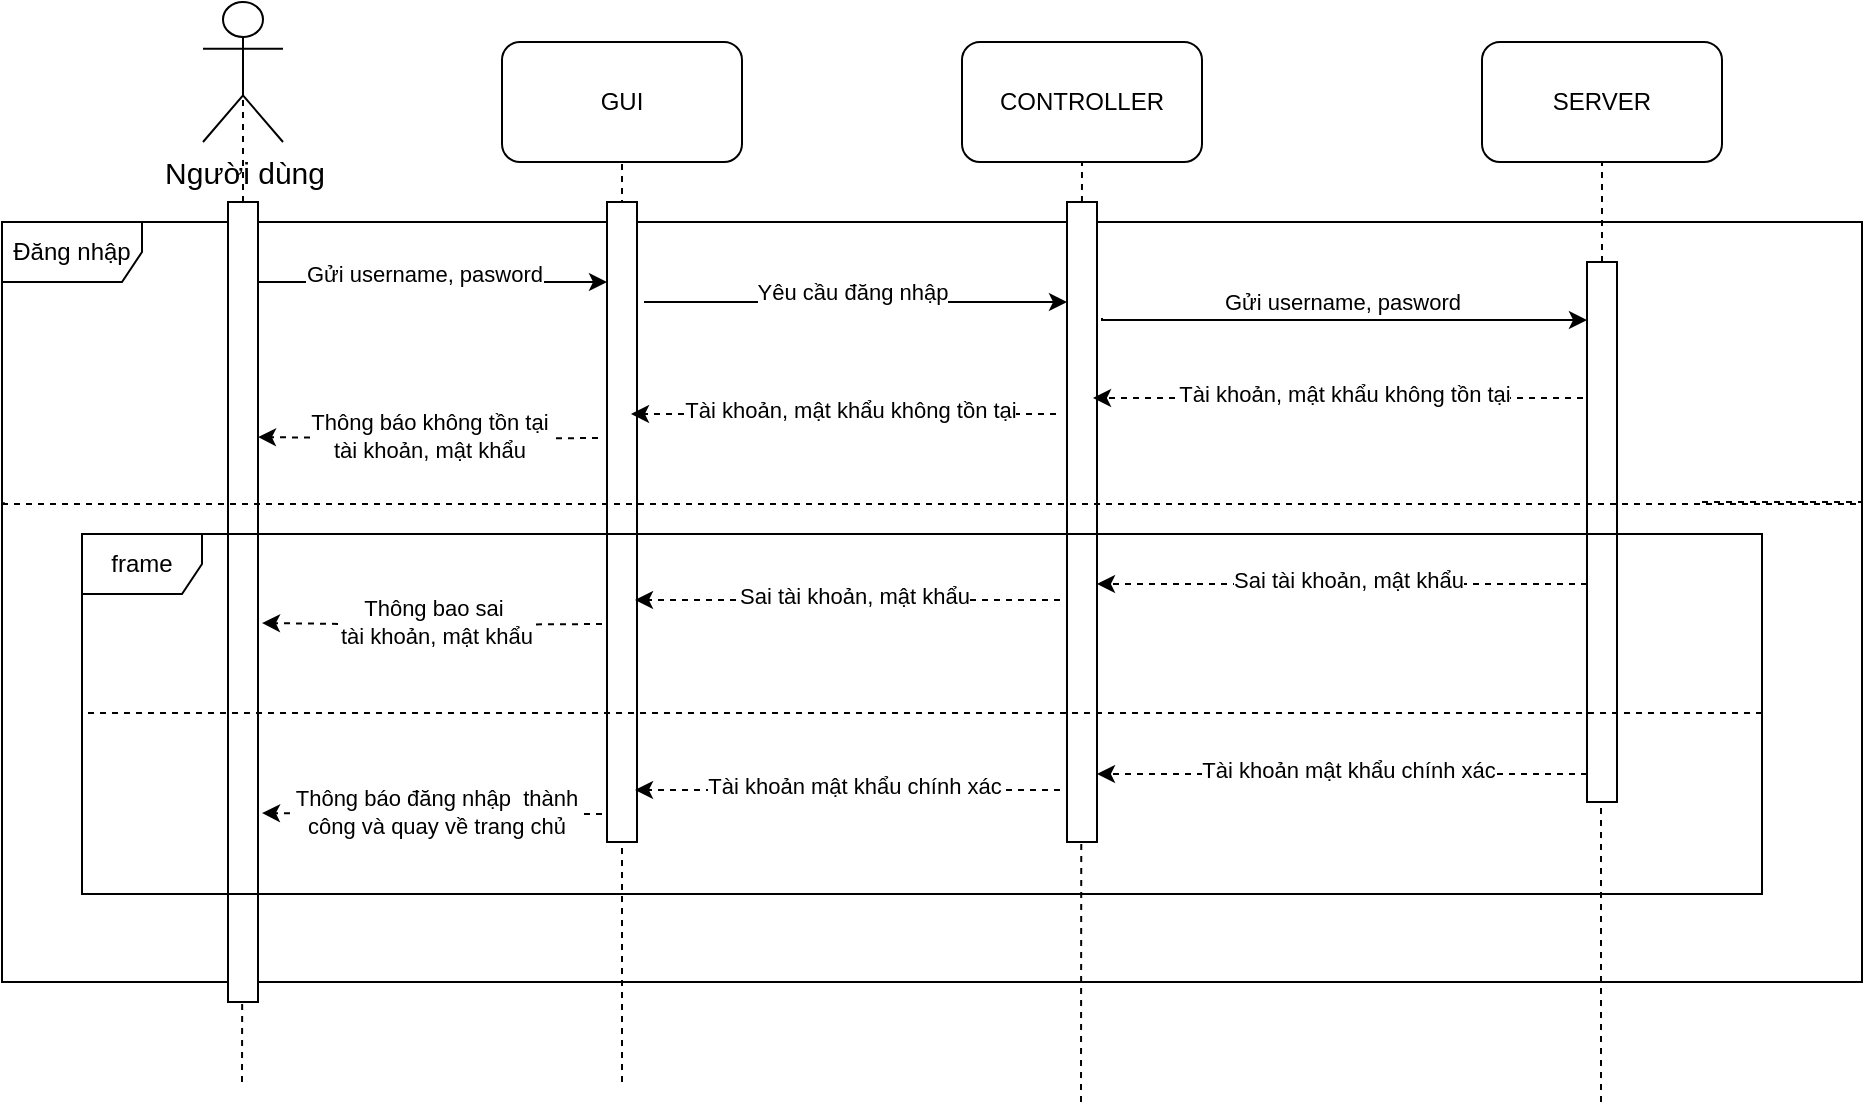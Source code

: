 <mxfile version="24.0.4" type="device">
  <diagram name="Page-1" id="prusZaLLIF9cg53aOoqo">
    <mxGraphModel dx="2284" dy="836" grid="1" gridSize="10" guides="1" tooltips="1" connect="1" arrows="1" fold="1" page="1" pageScale="1" pageWidth="850" pageHeight="1100" math="0" shadow="0">
      <root>
        <mxCell id="0" />
        <mxCell id="1" parent="0" />
        <mxCell id="zmVqj1DKt-LBbQfouzSs-1" value="&lt;font style=&quot;font-size: 15px;&quot;&gt;Người dùng&lt;/font&gt;" style="shape=umlActor;verticalLabelPosition=bottom;verticalAlign=top;html=1;outlineConnect=0;" vertex="1" parent="1">
          <mxGeometry x="30.5" y="10" width="40" height="70" as="geometry" />
        </mxCell>
        <mxCell id="zmVqj1DKt-LBbQfouzSs-2" value="GUI" style="rounded=1;whiteSpace=wrap;html=1;" vertex="1" parent="1">
          <mxGeometry x="180" y="30" width="120" height="60" as="geometry" />
        </mxCell>
        <mxCell id="zmVqj1DKt-LBbQfouzSs-3" value="CONTROLLER" style="rounded=1;whiteSpace=wrap;html=1;" vertex="1" parent="1">
          <mxGeometry x="410" y="30" width="120" height="60" as="geometry" />
        </mxCell>
        <mxCell id="zmVqj1DKt-LBbQfouzSs-4" value="SERVER" style="rounded=1;whiteSpace=wrap;html=1;" vertex="1" parent="1">
          <mxGeometry x="670" y="30" width="120" height="60" as="geometry" />
        </mxCell>
        <mxCell id="zmVqj1DKt-LBbQfouzSs-7" value="" style="endArrow=none;dashed=1;html=1;rounded=0;entryX=0.5;entryY=0.5;entryDx=0;entryDy=0;entryPerimeter=0;" edge="1" parent="1" source="zmVqj1DKt-LBbQfouzSs-14" target="zmVqj1DKt-LBbQfouzSs-1">
          <mxGeometry width="50" height="50" relative="1" as="geometry">
            <mxPoint x="50" y="550" as="sourcePoint" />
            <mxPoint x="70" y="180" as="targetPoint" />
          </mxGeometry>
        </mxCell>
        <mxCell id="zmVqj1DKt-LBbQfouzSs-9" value="" style="endArrow=none;dashed=1;html=1;rounded=0;entryX=0.5;entryY=1;entryDx=0;entryDy=0;" edge="1" parent="1" target="zmVqj1DKt-LBbQfouzSs-2">
          <mxGeometry width="50" height="50" relative="1" as="geometry">
            <mxPoint x="240" y="550" as="sourcePoint" />
            <mxPoint x="239.5" y="100" as="targetPoint" />
          </mxGeometry>
        </mxCell>
        <mxCell id="zmVqj1DKt-LBbQfouzSs-10" value="" style="endArrow=none;dashed=1;html=1;rounded=0;entryX=0.5;entryY=1;entryDx=0;entryDy=0;" edge="1" parent="1" target="zmVqj1DKt-LBbQfouzSs-3">
          <mxGeometry width="50" height="50" relative="1" as="geometry">
            <mxPoint x="469.5" y="560" as="sourcePoint" />
            <mxPoint x="469.5" y="100" as="targetPoint" />
          </mxGeometry>
        </mxCell>
        <mxCell id="zmVqj1DKt-LBbQfouzSs-11" value="" style="endArrow=none;dashed=1;html=1;rounded=0;" edge="1" parent="1" source="zmVqj1DKt-LBbQfouzSs-18" target="zmVqj1DKt-LBbQfouzSs-4">
          <mxGeometry width="50" height="50" relative="1" as="geometry">
            <mxPoint x="729.5" y="560" as="sourcePoint" />
            <mxPoint x="730" y="90" as="targetPoint" />
          </mxGeometry>
        </mxCell>
        <mxCell id="zmVqj1DKt-LBbQfouzSs-13" value="Đăng nhập" style="shape=umlFrame;whiteSpace=wrap;html=1;pointerEvents=0;width=70;height=30;" vertex="1" parent="1">
          <mxGeometry x="-70" y="120" width="930" height="380" as="geometry" />
        </mxCell>
        <mxCell id="zmVqj1DKt-LBbQfouzSs-15" value="" style="endArrow=none;dashed=1;html=1;rounded=0;entryX=0.5;entryY=0.5;entryDx=0;entryDy=0;entryPerimeter=0;" edge="1" parent="1" target="zmVqj1DKt-LBbQfouzSs-14">
          <mxGeometry width="50" height="50" relative="1" as="geometry">
            <mxPoint x="50" y="550" as="sourcePoint" />
            <mxPoint x="50" y="55" as="targetPoint" />
          </mxGeometry>
        </mxCell>
        <mxCell id="zmVqj1DKt-LBbQfouzSs-20" style="edgeStyle=orthogonalEdgeStyle;rounded=0;orthogonalLoop=1;jettySize=auto;html=1;curved=0;horizontal=1;verticalAlign=top;" edge="1" parent="1">
          <mxGeometry relative="1" as="geometry">
            <mxPoint x="58" y="150" as="sourcePoint" />
            <mxPoint x="232.5" y="150" as="targetPoint" />
          </mxGeometry>
        </mxCell>
        <mxCell id="zmVqj1DKt-LBbQfouzSs-23" value="Gửi username, pasword" style="edgeLabel;html=1;align=center;verticalAlign=middle;resizable=0;points=[];" vertex="1" connectable="0" parent="zmVqj1DKt-LBbQfouzSs-20">
          <mxGeometry x="-0.049" y="4" relative="1" as="geometry">
            <mxPoint as="offset" />
          </mxGeometry>
        </mxCell>
        <mxCell id="zmVqj1DKt-LBbQfouzSs-14" value="" style="html=1;points=[[0,0,0,0,5],[0,1,0,0,-5],[1,0,0,0,5],[1,1,0,0,-5]];perimeter=orthogonalPerimeter;outlineConnect=0;targetShapes=umlLifeline;portConstraint=eastwest;newEdgeStyle={&quot;curved&quot;:0,&quot;rounded&quot;:0};" vertex="1" parent="1">
          <mxGeometry x="43" y="110" width="15" height="400" as="geometry" />
        </mxCell>
        <mxCell id="zmVqj1DKt-LBbQfouzSs-16" value="" style="html=1;points=[[0,0,0,0,5],[0,1,0,0,-5],[1,0,0,0,5],[1,1,0,0,-5]];perimeter=orthogonalPerimeter;outlineConnect=0;targetShapes=umlLifeline;portConstraint=eastwest;newEdgeStyle={&quot;curved&quot;:0,&quot;rounded&quot;:0};" vertex="1" parent="1">
          <mxGeometry x="232.5" y="110" width="15" height="320" as="geometry" />
        </mxCell>
        <mxCell id="zmVqj1DKt-LBbQfouzSs-17" value="" style="html=1;points=[[0,0,0,0,5],[0,1,0,0,-5],[1,0,0,0,5],[1,1,0,0,-5]];perimeter=orthogonalPerimeter;outlineConnect=0;targetShapes=umlLifeline;portConstraint=eastwest;newEdgeStyle={&quot;curved&quot;:0,&quot;rounded&quot;:0};" vertex="1" parent="1">
          <mxGeometry x="462.5" y="110" width="15" height="320" as="geometry" />
        </mxCell>
        <mxCell id="zmVqj1DKt-LBbQfouzSs-19" value="" style="endArrow=none;dashed=1;html=1;rounded=0;" edge="1" parent="1" target="zmVqj1DKt-LBbQfouzSs-18">
          <mxGeometry width="50" height="50" relative="1" as="geometry">
            <mxPoint x="729.5" y="560" as="sourcePoint" />
            <mxPoint x="730" y="90" as="targetPoint" />
          </mxGeometry>
        </mxCell>
        <mxCell id="zmVqj1DKt-LBbQfouzSs-18" value="" style="html=1;points=[[0,0,0,0,5],[0,1,0,0,-5],[1,0,0,0,5],[1,1,0,0,-5]];perimeter=orthogonalPerimeter;outlineConnect=0;targetShapes=umlLifeline;portConstraint=eastwest;newEdgeStyle={&quot;curved&quot;:0,&quot;rounded&quot;:0};" vertex="1" parent="1">
          <mxGeometry x="722.5" y="140" width="15" height="270" as="geometry" />
        </mxCell>
        <mxCell id="zmVqj1DKt-LBbQfouzSs-21" style="edgeStyle=orthogonalEdgeStyle;rounded=0;orthogonalLoop=1;jettySize=auto;html=1;curved=0;" edge="1" parent="1" target="zmVqj1DKt-LBbQfouzSs-17">
          <mxGeometry relative="1" as="geometry">
            <mxPoint x="251" y="160" as="sourcePoint" />
            <mxPoint x="425.5" y="160" as="targetPoint" />
            <Array as="points">
              <mxPoint x="300" y="160" />
              <mxPoint x="300" y="160" />
            </Array>
          </mxGeometry>
        </mxCell>
        <mxCell id="zmVqj1DKt-LBbQfouzSs-26" value="Yêu cầu đăng nhập" style="edgeLabel;html=1;align=center;verticalAlign=middle;resizable=0;points=[];" vertex="1" connectable="0" parent="zmVqj1DKt-LBbQfouzSs-21">
          <mxGeometry x="-0.017" y="-1" relative="1" as="geometry">
            <mxPoint y="-6" as="offset" />
          </mxGeometry>
        </mxCell>
        <mxCell id="zmVqj1DKt-LBbQfouzSs-22" style="edgeStyle=orthogonalEdgeStyle;rounded=0;orthogonalLoop=1;jettySize=auto;html=1;curved=0;" edge="1" parent="1">
          <mxGeometry relative="1" as="geometry">
            <mxPoint x="480" y="168" as="sourcePoint" />
            <mxPoint x="722.5" y="169" as="targetPoint" />
            <Array as="points">
              <mxPoint x="480" y="169" />
            </Array>
          </mxGeometry>
        </mxCell>
        <mxCell id="zmVqj1DKt-LBbQfouzSs-28" value="Gửi username, pasword" style="edgeLabel;html=1;align=center;verticalAlign=middle;resizable=0;points=[];" vertex="1" connectable="0" parent="1">
          <mxGeometry x="600" y="160" as="geometry" />
        </mxCell>
        <mxCell id="zmVqj1DKt-LBbQfouzSs-57" value="" style="group" vertex="1" connectable="0" parent="1">
          <mxGeometry x="-30" y="276" width="840" height="180" as="geometry" />
        </mxCell>
        <mxCell id="zmVqj1DKt-LBbQfouzSs-29" style="edgeStyle=orthogonalEdgeStyle;rounded=0;orthogonalLoop=1;jettySize=auto;html=1;curved=0;dashed=1;" edge="1" parent="zmVqj1DKt-LBbQfouzSs-57">
          <mxGeometry relative="1" as="geometry">
            <mxPoint x="752.5" y="25" as="sourcePoint" />
            <mxPoint x="507.5" y="25" as="targetPoint" />
          </mxGeometry>
        </mxCell>
        <mxCell id="zmVqj1DKt-LBbQfouzSs-30" value="Sai tài khoản, mật khẩu" style="edgeLabel;html=1;align=center;verticalAlign=middle;resizable=0;points=[];" vertex="1" connectable="0" parent="zmVqj1DKt-LBbQfouzSs-29">
          <mxGeometry x="-0.016" y="-2" relative="1" as="geometry">
            <mxPoint x="1" as="offset" />
          </mxGeometry>
        </mxCell>
        <mxCell id="zmVqj1DKt-LBbQfouzSs-31" style="edgeStyle=orthogonalEdgeStyle;rounded=0;orthogonalLoop=1;jettySize=auto;html=1;curved=0;dashed=1;" edge="1" parent="zmVqj1DKt-LBbQfouzSs-57">
          <mxGeometry relative="1" as="geometry">
            <mxPoint x="489" y="33" as="sourcePoint" />
            <mxPoint x="276.5" y="33" as="targetPoint" />
          </mxGeometry>
        </mxCell>
        <mxCell id="zmVqj1DKt-LBbQfouzSs-32" value="Sai tài khoản, mật khẩu" style="edgeLabel;html=1;align=center;verticalAlign=middle;resizable=0;points=[];" vertex="1" connectable="0" parent="zmVqj1DKt-LBbQfouzSs-31">
          <mxGeometry x="-0.016" y="-2" relative="1" as="geometry">
            <mxPoint x="1" as="offset" />
          </mxGeometry>
        </mxCell>
        <mxCell id="zmVqj1DKt-LBbQfouzSs-34" style="edgeStyle=orthogonalEdgeStyle;rounded=0;orthogonalLoop=1;jettySize=auto;html=1;curved=0;dashed=1;" edge="1" parent="zmVqj1DKt-LBbQfouzSs-57">
          <mxGeometry relative="1" as="geometry">
            <mxPoint x="260" y="45" as="sourcePoint" />
            <mxPoint x="90" y="44.5" as="targetPoint" />
          </mxGeometry>
        </mxCell>
        <mxCell id="zmVqj1DKt-LBbQfouzSs-35" value="Thông bao sai&amp;nbsp;&lt;div&gt;tài khoản, mật khẩu&lt;/div&gt;" style="edgeLabel;html=1;align=center;verticalAlign=middle;resizable=0;points=[];fontSize=11;" vertex="1" connectable="0" parent="zmVqj1DKt-LBbQfouzSs-34">
          <mxGeometry x="-0.016" y="-2" relative="1" as="geometry">
            <mxPoint x="1" as="offset" />
          </mxGeometry>
        </mxCell>
        <mxCell id="zmVqj1DKt-LBbQfouzSs-36" value="frame" style="shape=umlFrame;whiteSpace=wrap;html=1;pointerEvents=0;" vertex="1" parent="zmVqj1DKt-LBbQfouzSs-57">
          <mxGeometry width="840" height="180" as="geometry" />
        </mxCell>
        <mxCell id="zmVqj1DKt-LBbQfouzSs-38" style="edgeStyle=orthogonalEdgeStyle;rounded=0;orthogonalLoop=1;jettySize=auto;html=1;curved=0;dashed=1;exitX=1;exitY=0.497;exitDx=0;exitDy=0;exitPerimeter=0;endArrow=none;endFill=0;" edge="1" parent="zmVqj1DKt-LBbQfouzSs-57" source="zmVqj1DKt-LBbQfouzSs-36">
          <mxGeometry relative="1" as="geometry">
            <mxPoint x="170" y="90" as="sourcePoint" />
            <mxPoint y="89.5" as="targetPoint" />
            <Array as="points">
              <mxPoint x="220" y="90" />
              <mxPoint x="220" y="90" />
            </Array>
          </mxGeometry>
        </mxCell>
        <mxCell id="zmVqj1DKt-LBbQfouzSs-49" style="edgeStyle=orthogonalEdgeStyle;rounded=0;orthogonalLoop=1;jettySize=auto;html=1;curved=0;dashed=1;" edge="1" parent="zmVqj1DKt-LBbQfouzSs-57">
          <mxGeometry relative="1" as="geometry">
            <mxPoint x="752.5" y="120" as="sourcePoint" />
            <mxPoint x="507.5" y="120" as="targetPoint" />
          </mxGeometry>
        </mxCell>
        <mxCell id="zmVqj1DKt-LBbQfouzSs-50" value="Tài khoản mật khẩu chính xác" style="edgeLabel;html=1;align=center;verticalAlign=middle;resizable=0;points=[];" vertex="1" connectable="0" parent="zmVqj1DKt-LBbQfouzSs-49">
          <mxGeometry x="-0.016" y="-2" relative="1" as="geometry">
            <mxPoint x="1" as="offset" />
          </mxGeometry>
        </mxCell>
        <mxCell id="zmVqj1DKt-LBbQfouzSs-51" style="edgeStyle=orthogonalEdgeStyle;rounded=0;orthogonalLoop=1;jettySize=auto;html=1;curved=0;dashed=1;" edge="1" parent="zmVqj1DKt-LBbQfouzSs-57">
          <mxGeometry relative="1" as="geometry">
            <mxPoint x="489" y="128" as="sourcePoint" />
            <mxPoint x="276.5" y="128" as="targetPoint" />
          </mxGeometry>
        </mxCell>
        <mxCell id="zmVqj1DKt-LBbQfouzSs-52" value="Tài khoản mật khẩu chính xác" style="edgeLabel;html=1;align=center;verticalAlign=middle;resizable=0;points=[];" vertex="1" connectable="0" parent="zmVqj1DKt-LBbQfouzSs-51">
          <mxGeometry x="-0.016" y="-2" relative="1" as="geometry">
            <mxPoint x="1" as="offset" />
          </mxGeometry>
        </mxCell>
        <mxCell id="zmVqj1DKt-LBbQfouzSs-53" style="edgeStyle=orthogonalEdgeStyle;rounded=0;orthogonalLoop=1;jettySize=auto;html=1;curved=0;dashed=1;" edge="1" parent="zmVqj1DKt-LBbQfouzSs-57">
          <mxGeometry relative="1" as="geometry">
            <mxPoint x="260" y="140" as="sourcePoint" />
            <mxPoint x="90" y="139.5" as="targetPoint" />
          </mxGeometry>
        </mxCell>
        <mxCell id="zmVqj1DKt-LBbQfouzSs-54" value="Thông báo đăng nhập&amp;nbsp; thành&lt;div&gt;công và quay về trang chủ&lt;/div&gt;" style="edgeLabel;html=1;align=center;verticalAlign=middle;resizable=0;points=[];fontSize=11;" vertex="1" connectable="0" parent="zmVqj1DKt-LBbQfouzSs-53">
          <mxGeometry x="-0.016" y="-2" relative="1" as="geometry">
            <mxPoint x="1" as="offset" />
          </mxGeometry>
        </mxCell>
        <mxCell id="zmVqj1DKt-LBbQfouzSs-58" style="edgeStyle=orthogonalEdgeStyle;rounded=0;orthogonalLoop=1;jettySize=auto;html=1;curved=0;dashed=1;" edge="1" parent="1">
          <mxGeometry relative="1" as="geometry">
            <mxPoint x="720.5" y="208" as="sourcePoint" />
            <mxPoint x="475.5" y="208" as="targetPoint" />
          </mxGeometry>
        </mxCell>
        <mxCell id="zmVqj1DKt-LBbQfouzSs-59" value="Tài khoản, mật khẩu không tồn tại" style="edgeLabel;html=1;align=center;verticalAlign=middle;resizable=0;points=[];" vertex="1" connectable="0" parent="zmVqj1DKt-LBbQfouzSs-58">
          <mxGeometry x="-0.016" y="-2" relative="1" as="geometry">
            <mxPoint x="1" as="offset" />
          </mxGeometry>
        </mxCell>
        <mxCell id="zmVqj1DKt-LBbQfouzSs-60" style="edgeStyle=orthogonalEdgeStyle;rounded=0;orthogonalLoop=1;jettySize=auto;html=1;curved=0;dashed=1;" edge="1" parent="1">
          <mxGeometry relative="1" as="geometry">
            <mxPoint x="457" y="216" as="sourcePoint" />
            <mxPoint x="244.5" y="216" as="targetPoint" />
          </mxGeometry>
        </mxCell>
        <mxCell id="zmVqj1DKt-LBbQfouzSs-61" value="Tài khoản, mật khẩu không tồn tại" style="edgeLabel;html=1;align=center;verticalAlign=middle;resizable=0;points=[];" vertex="1" connectable="0" parent="zmVqj1DKt-LBbQfouzSs-60">
          <mxGeometry x="-0.016" y="-2" relative="1" as="geometry">
            <mxPoint x="1" as="offset" />
          </mxGeometry>
        </mxCell>
        <mxCell id="zmVqj1DKt-LBbQfouzSs-62" style="edgeStyle=orthogonalEdgeStyle;rounded=0;orthogonalLoop=1;jettySize=auto;html=1;curved=0;dashed=1;" edge="1" parent="1">
          <mxGeometry relative="1" as="geometry">
            <mxPoint x="228" y="228" as="sourcePoint" />
            <mxPoint x="58" y="227.5" as="targetPoint" />
          </mxGeometry>
        </mxCell>
        <mxCell id="zmVqj1DKt-LBbQfouzSs-63" value="Thông báo không tồn tại&amp;nbsp;&lt;div&gt;tài khoản, mật khẩu&amp;nbsp;&lt;br&gt;&lt;/div&gt;" style="edgeLabel;html=1;align=center;verticalAlign=middle;resizable=0;points=[];fontSize=11;" vertex="1" connectable="0" parent="zmVqj1DKt-LBbQfouzSs-62">
          <mxGeometry x="-0.016" y="-2" relative="1" as="geometry">
            <mxPoint x="1" as="offset" />
          </mxGeometry>
        </mxCell>
        <mxCell id="zmVqj1DKt-LBbQfouzSs-79" style="edgeStyle=orthogonalEdgeStyle;rounded=0;orthogonalLoop=1;jettySize=auto;html=1;curved=0;dashed=1;exitX=1;exitY=0.497;exitDx=0;exitDy=0;exitPerimeter=0;endArrow=none;endFill=0;entryX=0.001;entryY=0.363;entryDx=0;entryDy=0;entryPerimeter=0;" edge="1" parent="1" target="zmVqj1DKt-LBbQfouzSs-13">
          <mxGeometry relative="1" as="geometry">
            <mxPoint x="780" y="260" as="sourcePoint" />
            <mxPoint x="-60" y="260.5" as="targetPoint" />
            <Array as="points">
              <mxPoint x="860" y="260" />
              <mxPoint x="860" y="261" />
              <mxPoint x="-69" y="261" />
            </Array>
          </mxGeometry>
        </mxCell>
      </root>
    </mxGraphModel>
  </diagram>
</mxfile>
